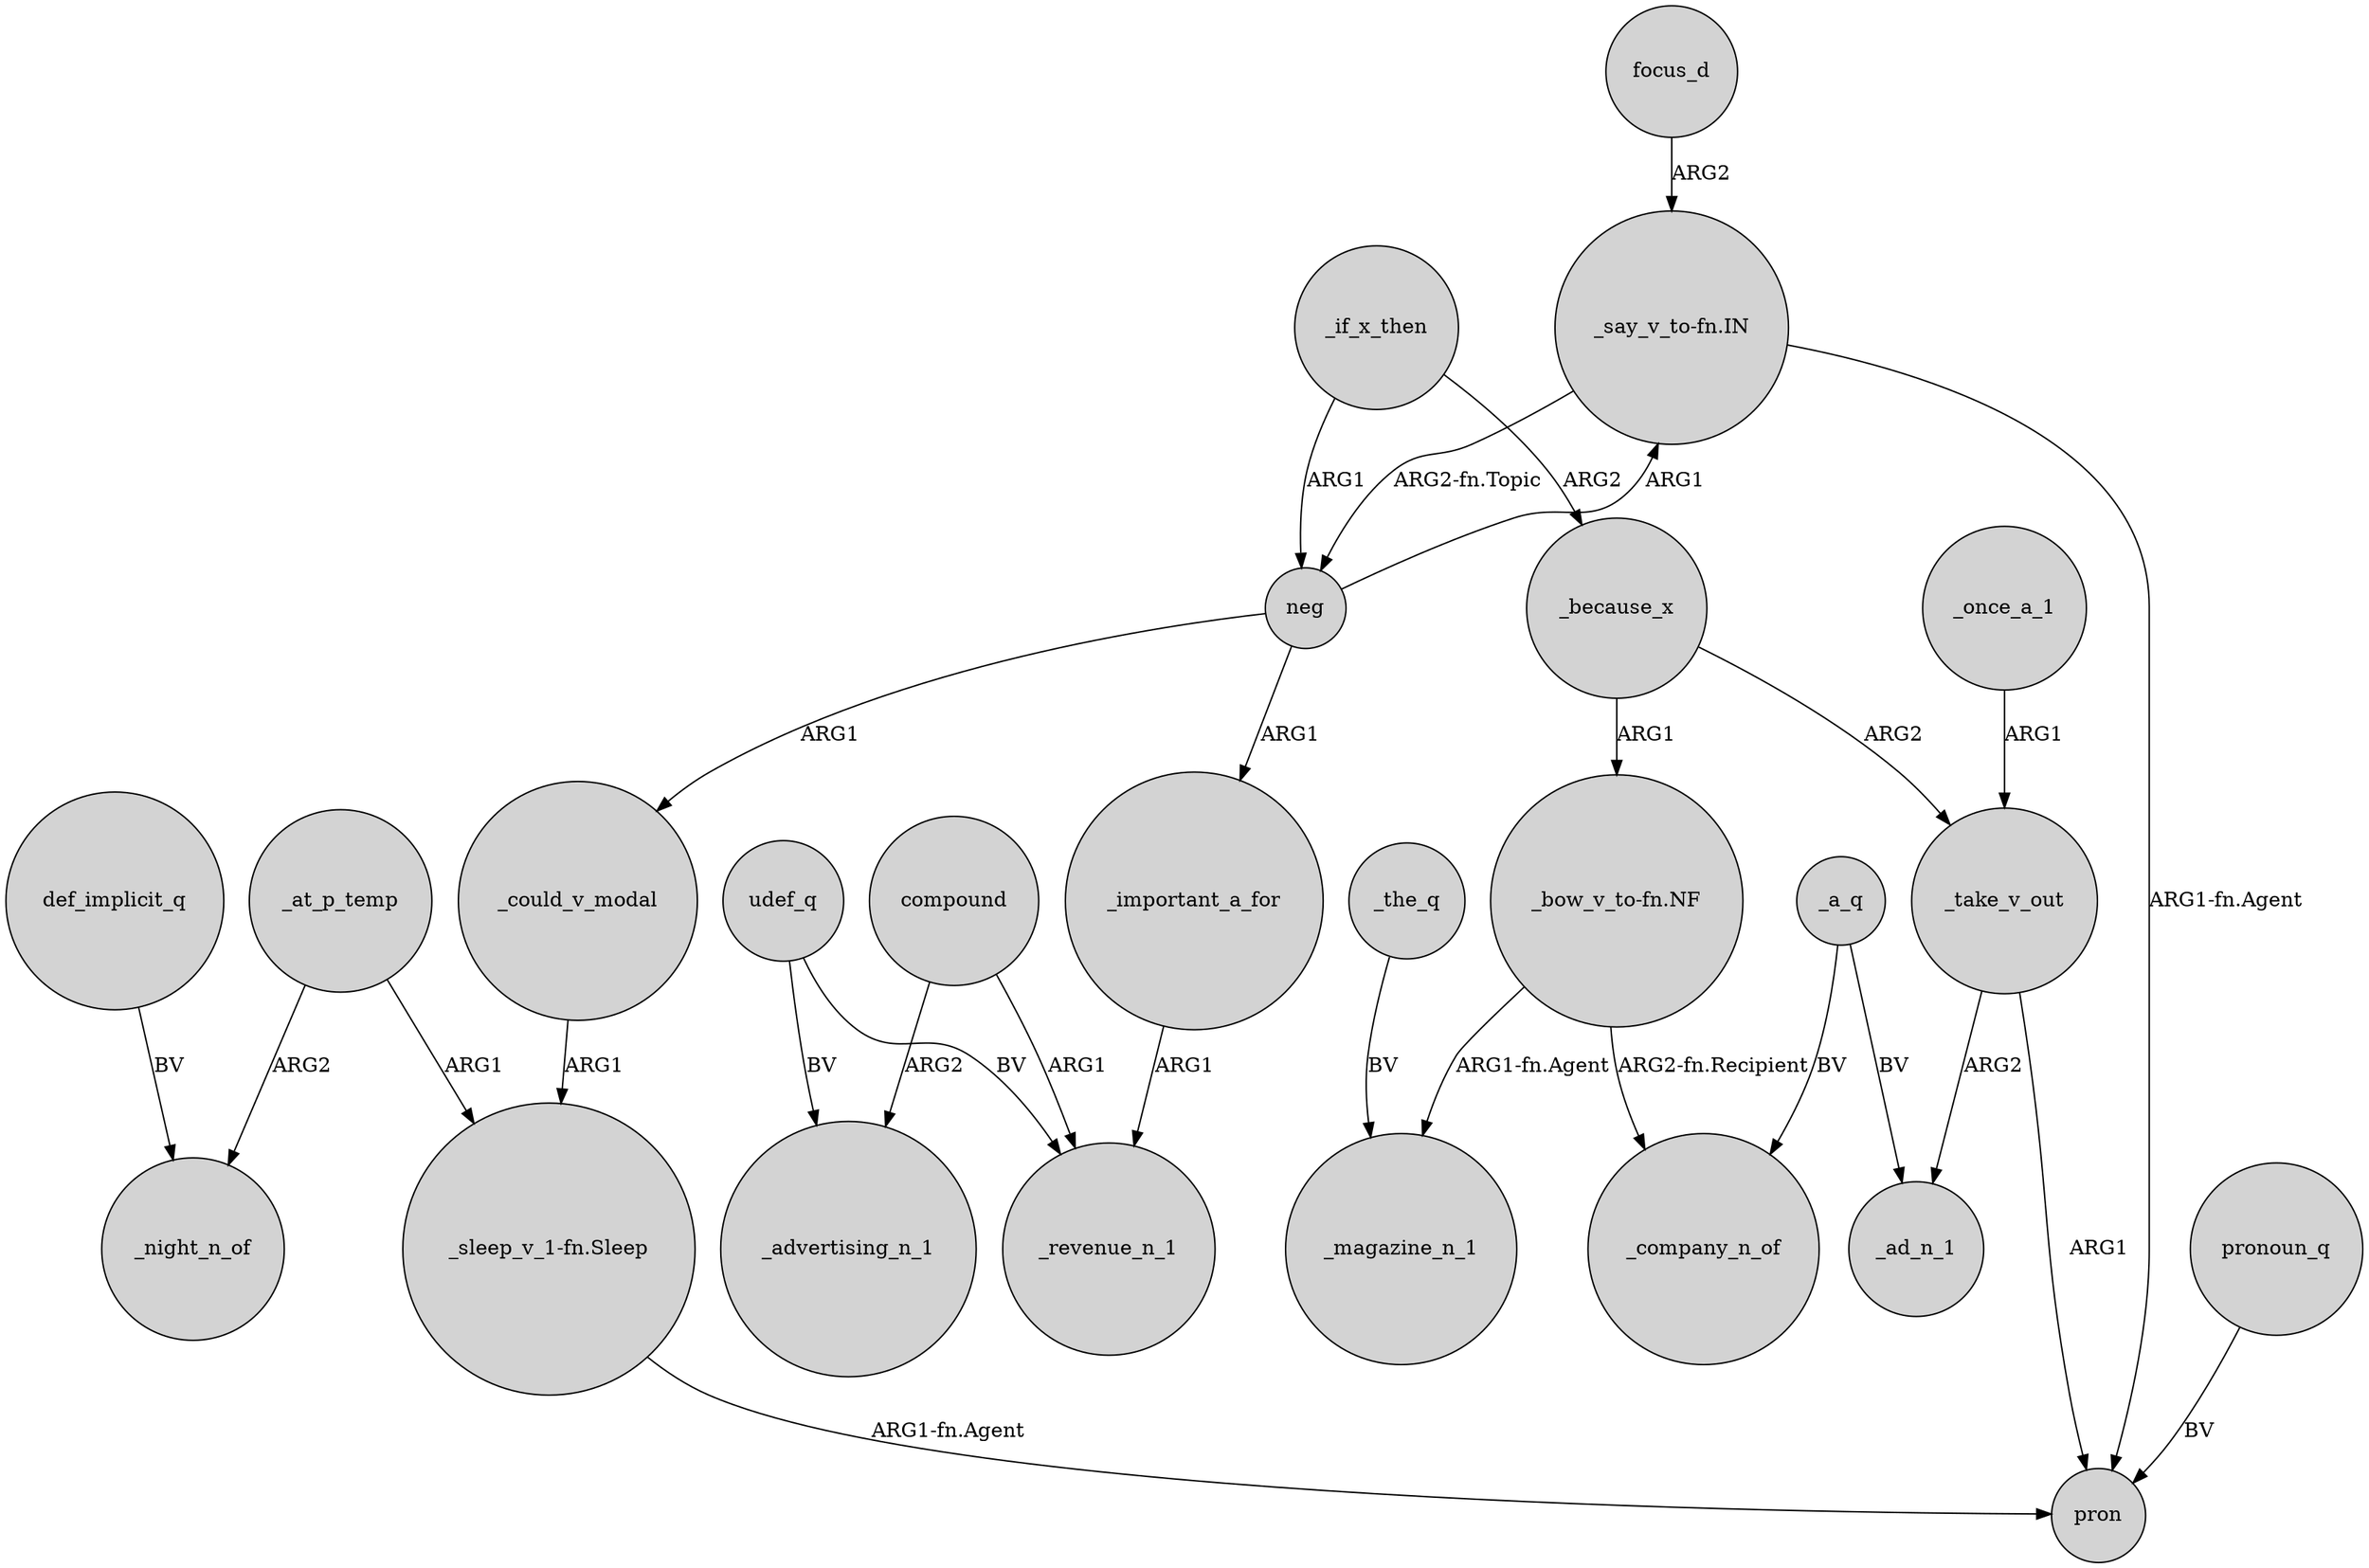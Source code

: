 digraph {
	node [shape=circle style=filled]
	def_implicit_q -> _night_n_of [label=BV]
	_if_x_then -> neg [label=ARG1]
	neg -> "_say_v_to-fn.IN" [label=ARG1]
	_the_q -> _magazine_n_1 [label=BV]
	focus_d -> "_say_v_to-fn.IN" [label=ARG2]
	_could_v_modal -> "_sleep_v_1-fn.Sleep" [label=ARG1]
	_because_x -> "_bow_v_to-fn.NF" [label=ARG1]
	_if_x_then -> _because_x [label=ARG2]
	"_bow_v_to-fn.NF" -> _magazine_n_1 [label="ARG1-fn.Agent"]
	_once_a_1 -> _take_v_out [label=ARG1]
	_take_v_out -> _ad_n_1 [label=ARG2]
	_because_x -> _take_v_out [label=ARG2]
	udef_q -> _advertising_n_1 [label=BV]
	_take_v_out -> pron [label=ARG1]
	pronoun_q -> pron [label=BV]
	udef_q -> _revenue_n_1 [label=BV]
	neg -> _important_a_for [label=ARG1]
	compound -> _advertising_n_1 [label=ARG2]
	_at_p_temp -> _night_n_of [label=ARG2]
	_at_p_temp -> "_sleep_v_1-fn.Sleep" [label=ARG1]
	_a_q -> _ad_n_1 [label=BV]
	_a_q -> _company_n_of [label=BV]
	"_say_v_to-fn.IN" -> pron [label="ARG1-fn.Agent"]
	"_say_v_to-fn.IN" -> neg [label="ARG2-fn.Topic"]
	neg -> _could_v_modal [label=ARG1]
	compound -> _revenue_n_1 [label=ARG1]
	_important_a_for -> _revenue_n_1 [label=ARG1]
	"_sleep_v_1-fn.Sleep" -> pron [label="ARG1-fn.Agent"]
	"_bow_v_to-fn.NF" -> _company_n_of [label="ARG2-fn.Recipient"]
}
